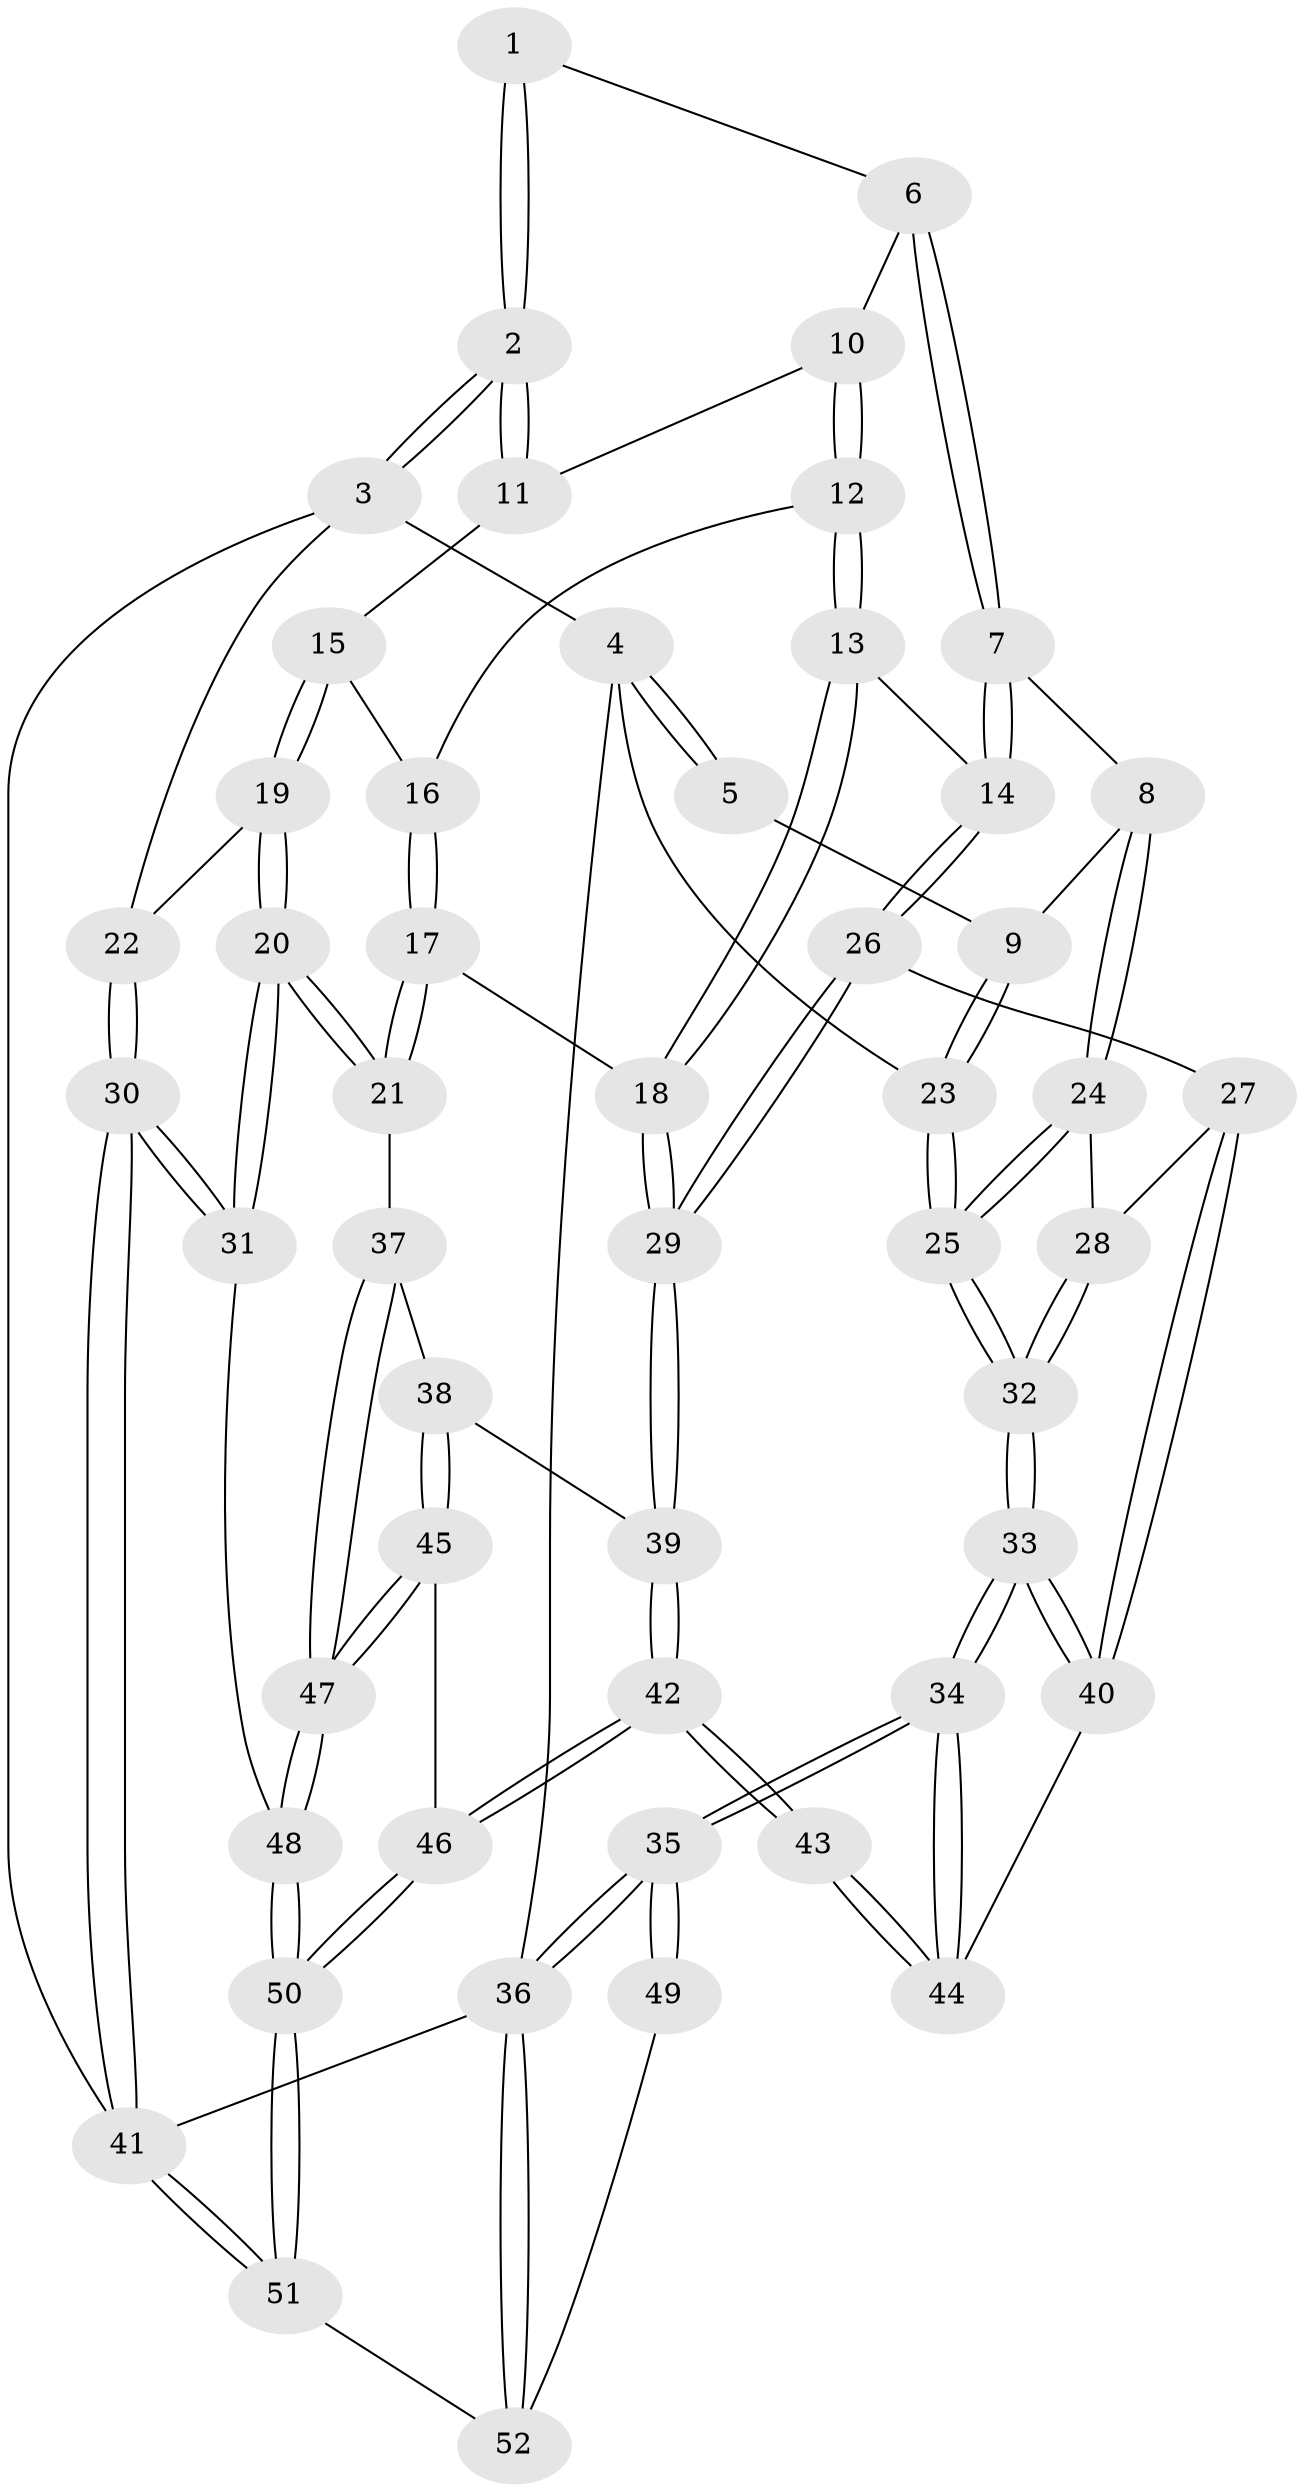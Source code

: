 // Generated by graph-tools (version 1.1) at 2025/27/03/09/25 03:27:16]
// undirected, 52 vertices, 127 edges
graph export_dot {
graph [start="1"]
  node [color=gray90,style=filled];
  1 [pos="+0.5176956754662002+0"];
  2 [pos="+1+0"];
  3 [pos="+1+0"];
  4 [pos="+0+0"];
  5 [pos="+0.44826504607690204+0"];
  6 [pos="+0.5182686243704548+0.05714897399291275"];
  7 [pos="+0.18610038091606718+0.2697589563329999"];
  8 [pos="+0.16236699936424687+0.25765679073516046"];
  9 [pos="+0.15375590308776882+0.25136163678313833"];
  10 [pos="+0.5495025024199086+0.13892689407117975"];
  11 [pos="+0.8029244063374134+0.19228820050765907"];
  12 [pos="+0.5287210696452151+0.24432714253488141"];
  13 [pos="+0.2162212989816354+0.2940796655125936"];
  14 [pos="+0.21203595454488045+0.292217957952135"];
  15 [pos="+0.7623485791411729+0.3443940238354839"];
  16 [pos="+0.567805913070234+0.33241152900705023"];
  17 [pos="+0.4824908614912913+0.487429713986576"];
  18 [pos="+0.4085341738160172+0.4669193281497336"];
  19 [pos="+0.7999631008849029+0.4230220692880645"];
  20 [pos="+0.7675783726627259+0.6405258082533738"];
  21 [pos="+0.5445611391083856+0.5908103824116234"];
  22 [pos="+1+0.35455709369300953"];
  23 [pos="+0+0.10320766673012659"];
  24 [pos="+0.09882883813889586+0.5138850897753592"];
  25 [pos="+0+0.4646779253595008"];
  26 [pos="+0.2070301076012168+0.5791283190307491"];
  27 [pos="+0.1646653329175771+0.5873795497683303"];
  28 [pos="+0.10506945229989971+0.5552560881631834"];
  29 [pos="+0.2627773823218249+0.6170743489198718"];
  30 [pos="+1+0.9501472361109061"];
  31 [pos="+0.906064147713192+0.8283056096258902"];
  32 [pos="+0+0.6760652758915373"];
  33 [pos="+0+0.8142380741492858"];
  34 [pos="+0+0.9678076164288765"];
  35 [pos="+0+1"];
  36 [pos="+0+1"];
  37 [pos="+0.4962411296953286+0.6481735133555178"];
  38 [pos="+0.2881911043411408+0.6367762717278339"];
  39 [pos="+0.2684776552537019+0.6341240342653283"];
  40 [pos="+0.1374409565421001+0.6269497048647632"];
  41 [pos="+1+1"];
  42 [pos="+0.25717826112361536+0.7175233117147329"];
  43 [pos="+0.25700526396853046+0.7175984107487385"];
  44 [pos="+0.15558092556947878+0.7214155938904345"];
  45 [pos="+0.430196477217903+0.7372039147643127"];
  46 [pos="+0.26324385205316425+0.7232841934768197"];
  47 [pos="+0.45554595256882857+0.7412496608700643"];
  48 [pos="+0.4560408375802173+0.8675160276575298"];
  49 [pos="+0.22709607463634734+0.7626748530884793"];
  50 [pos="+0.36884520337576343+0.9829427329708433"];
  51 [pos="+0.3110219146627851+1"];
  52 [pos="+0.11817719078436113+1"];
  1 -- 2;
  1 -- 2;
  1 -- 6;
  2 -- 3;
  2 -- 3;
  2 -- 11;
  2 -- 11;
  3 -- 4;
  3 -- 22;
  3 -- 41;
  4 -- 5;
  4 -- 5;
  4 -- 23;
  4 -- 36;
  5 -- 9;
  6 -- 7;
  6 -- 7;
  6 -- 10;
  7 -- 8;
  7 -- 14;
  7 -- 14;
  8 -- 9;
  8 -- 24;
  8 -- 24;
  9 -- 23;
  9 -- 23;
  10 -- 11;
  10 -- 12;
  10 -- 12;
  11 -- 15;
  12 -- 13;
  12 -- 13;
  12 -- 16;
  13 -- 14;
  13 -- 18;
  13 -- 18;
  14 -- 26;
  14 -- 26;
  15 -- 16;
  15 -- 19;
  15 -- 19;
  16 -- 17;
  16 -- 17;
  17 -- 18;
  17 -- 21;
  17 -- 21;
  18 -- 29;
  18 -- 29;
  19 -- 20;
  19 -- 20;
  19 -- 22;
  20 -- 21;
  20 -- 21;
  20 -- 31;
  20 -- 31;
  21 -- 37;
  22 -- 30;
  22 -- 30;
  23 -- 25;
  23 -- 25;
  24 -- 25;
  24 -- 25;
  24 -- 28;
  25 -- 32;
  25 -- 32;
  26 -- 27;
  26 -- 29;
  26 -- 29;
  27 -- 28;
  27 -- 40;
  27 -- 40;
  28 -- 32;
  28 -- 32;
  29 -- 39;
  29 -- 39;
  30 -- 31;
  30 -- 31;
  30 -- 41;
  30 -- 41;
  31 -- 48;
  32 -- 33;
  32 -- 33;
  33 -- 34;
  33 -- 34;
  33 -- 40;
  33 -- 40;
  34 -- 35;
  34 -- 35;
  34 -- 44;
  34 -- 44;
  35 -- 36;
  35 -- 36;
  35 -- 49;
  35 -- 49;
  36 -- 52;
  36 -- 52;
  36 -- 41;
  37 -- 38;
  37 -- 47;
  37 -- 47;
  38 -- 39;
  38 -- 45;
  38 -- 45;
  39 -- 42;
  39 -- 42;
  40 -- 44;
  41 -- 51;
  41 -- 51;
  42 -- 43;
  42 -- 43;
  42 -- 46;
  42 -- 46;
  43 -- 44;
  43 -- 44;
  45 -- 46;
  45 -- 47;
  45 -- 47;
  46 -- 50;
  46 -- 50;
  47 -- 48;
  47 -- 48;
  48 -- 50;
  48 -- 50;
  49 -- 52;
  50 -- 51;
  50 -- 51;
  51 -- 52;
}
